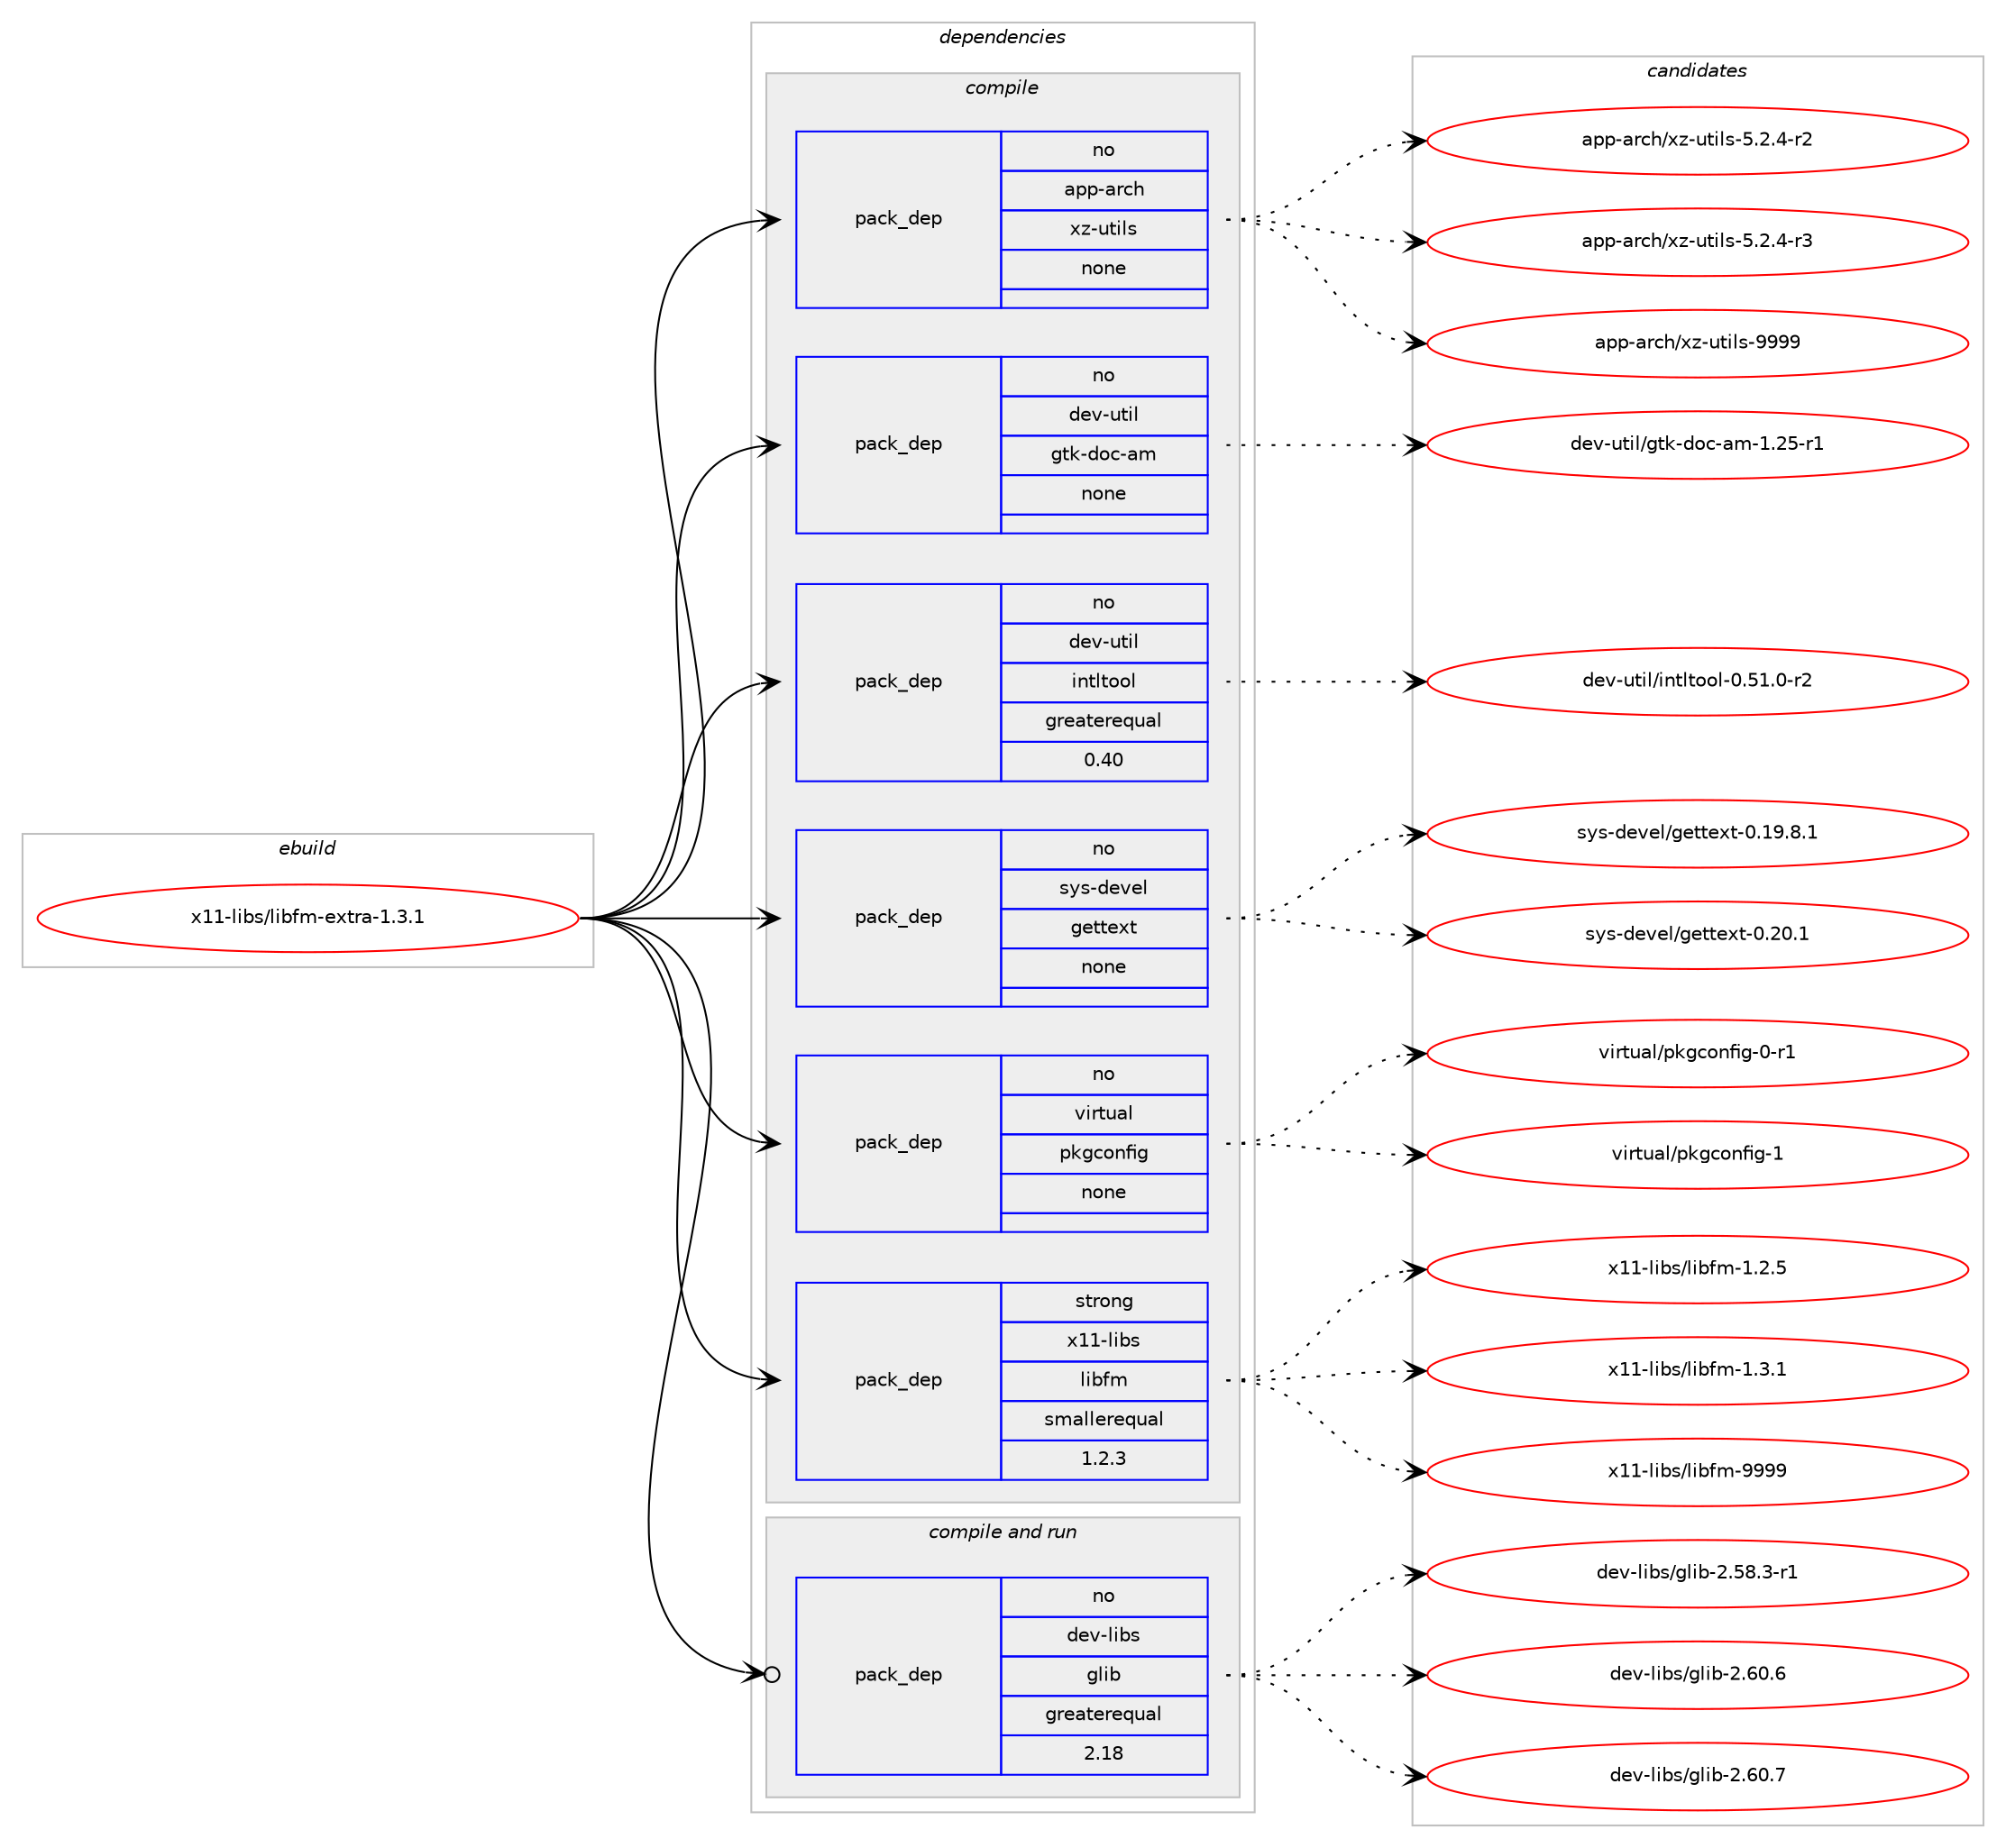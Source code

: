digraph prolog {

# *************
# Graph options
# *************

newrank=true;
concentrate=true;
compound=true;
graph [rankdir=LR,fontname=Helvetica,fontsize=10,ranksep=1.5];#, ranksep=2.5, nodesep=0.2];
edge  [arrowhead=vee];
node  [fontname=Helvetica,fontsize=10];

# **********
# The ebuild
# **********

subgraph cluster_leftcol {
color=gray;
rank=same;
label=<<i>ebuild</i>>;
id [label="x11-libs/libfm-extra-1.3.1", color=red, width=4, href="../x11-libs/libfm-extra-1.3.1.svg"];
}

# ****************
# The dependencies
# ****************

subgraph cluster_midcol {
color=gray;
label=<<i>dependencies</i>>;
subgraph cluster_compile {
fillcolor="#eeeeee";
style=filled;
label=<<i>compile</i>>;
subgraph pack680777 {
dependency916807 [label=<<TABLE BORDER="0" CELLBORDER="1" CELLSPACING="0" CELLPADDING="4" WIDTH="220"><TR><TD ROWSPAN="6" CELLPADDING="30">pack_dep</TD></TR><TR><TD WIDTH="110">no</TD></TR><TR><TD>app-arch</TD></TR><TR><TD>xz-utils</TD></TR><TR><TD>none</TD></TR><TR><TD></TD></TR></TABLE>>, shape=none, color=blue];
}
id:e -> dependency916807:w [weight=20,style="solid",arrowhead="vee"];
subgraph pack680778 {
dependency916808 [label=<<TABLE BORDER="0" CELLBORDER="1" CELLSPACING="0" CELLPADDING="4" WIDTH="220"><TR><TD ROWSPAN="6" CELLPADDING="30">pack_dep</TD></TR><TR><TD WIDTH="110">no</TD></TR><TR><TD>dev-util</TD></TR><TR><TD>gtk-doc-am</TD></TR><TR><TD>none</TD></TR><TR><TD></TD></TR></TABLE>>, shape=none, color=blue];
}
id:e -> dependency916808:w [weight=20,style="solid",arrowhead="vee"];
subgraph pack680779 {
dependency916809 [label=<<TABLE BORDER="0" CELLBORDER="1" CELLSPACING="0" CELLPADDING="4" WIDTH="220"><TR><TD ROWSPAN="6" CELLPADDING="30">pack_dep</TD></TR><TR><TD WIDTH="110">no</TD></TR><TR><TD>dev-util</TD></TR><TR><TD>intltool</TD></TR><TR><TD>greaterequal</TD></TR><TR><TD>0.40</TD></TR></TABLE>>, shape=none, color=blue];
}
id:e -> dependency916809:w [weight=20,style="solid",arrowhead="vee"];
subgraph pack680780 {
dependency916810 [label=<<TABLE BORDER="0" CELLBORDER="1" CELLSPACING="0" CELLPADDING="4" WIDTH="220"><TR><TD ROWSPAN="6" CELLPADDING="30">pack_dep</TD></TR><TR><TD WIDTH="110">no</TD></TR><TR><TD>sys-devel</TD></TR><TR><TD>gettext</TD></TR><TR><TD>none</TD></TR><TR><TD></TD></TR></TABLE>>, shape=none, color=blue];
}
id:e -> dependency916810:w [weight=20,style="solid",arrowhead="vee"];
subgraph pack680781 {
dependency916811 [label=<<TABLE BORDER="0" CELLBORDER="1" CELLSPACING="0" CELLPADDING="4" WIDTH="220"><TR><TD ROWSPAN="6" CELLPADDING="30">pack_dep</TD></TR><TR><TD WIDTH="110">no</TD></TR><TR><TD>virtual</TD></TR><TR><TD>pkgconfig</TD></TR><TR><TD>none</TD></TR><TR><TD></TD></TR></TABLE>>, shape=none, color=blue];
}
id:e -> dependency916811:w [weight=20,style="solid",arrowhead="vee"];
subgraph pack680782 {
dependency916812 [label=<<TABLE BORDER="0" CELLBORDER="1" CELLSPACING="0" CELLPADDING="4" WIDTH="220"><TR><TD ROWSPAN="6" CELLPADDING="30">pack_dep</TD></TR><TR><TD WIDTH="110">strong</TD></TR><TR><TD>x11-libs</TD></TR><TR><TD>libfm</TD></TR><TR><TD>smallerequal</TD></TR><TR><TD>1.2.3</TD></TR></TABLE>>, shape=none, color=blue];
}
id:e -> dependency916812:w [weight=20,style="solid",arrowhead="vee"];
}
subgraph cluster_compileandrun {
fillcolor="#eeeeee";
style=filled;
label=<<i>compile and run</i>>;
subgraph pack680783 {
dependency916813 [label=<<TABLE BORDER="0" CELLBORDER="1" CELLSPACING="0" CELLPADDING="4" WIDTH="220"><TR><TD ROWSPAN="6" CELLPADDING="30">pack_dep</TD></TR><TR><TD WIDTH="110">no</TD></TR><TR><TD>dev-libs</TD></TR><TR><TD>glib</TD></TR><TR><TD>greaterequal</TD></TR><TR><TD>2.18</TD></TR></TABLE>>, shape=none, color=blue];
}
id:e -> dependency916813:w [weight=20,style="solid",arrowhead="odotvee"];
}
subgraph cluster_run {
fillcolor="#eeeeee";
style=filled;
label=<<i>run</i>>;
}
}

# **************
# The candidates
# **************

subgraph cluster_choices {
rank=same;
color=gray;
label=<<i>candidates</i>>;

subgraph choice680777 {
color=black;
nodesep=1;
choice9711211245971149910447120122451171161051081154553465046524511450 [label="app-arch/xz-utils-5.2.4-r2", color=red, width=4,href="../app-arch/xz-utils-5.2.4-r2.svg"];
choice9711211245971149910447120122451171161051081154553465046524511451 [label="app-arch/xz-utils-5.2.4-r3", color=red, width=4,href="../app-arch/xz-utils-5.2.4-r3.svg"];
choice9711211245971149910447120122451171161051081154557575757 [label="app-arch/xz-utils-9999", color=red, width=4,href="../app-arch/xz-utils-9999.svg"];
dependency916807:e -> choice9711211245971149910447120122451171161051081154553465046524511450:w [style=dotted,weight="100"];
dependency916807:e -> choice9711211245971149910447120122451171161051081154553465046524511451:w [style=dotted,weight="100"];
dependency916807:e -> choice9711211245971149910447120122451171161051081154557575757:w [style=dotted,weight="100"];
}
subgraph choice680778 {
color=black;
nodesep=1;
choice10010111845117116105108471031161074510011199459710945494650534511449 [label="dev-util/gtk-doc-am-1.25-r1", color=red, width=4,href="../dev-util/gtk-doc-am-1.25-r1.svg"];
dependency916808:e -> choice10010111845117116105108471031161074510011199459710945494650534511449:w [style=dotted,weight="100"];
}
subgraph choice680779 {
color=black;
nodesep=1;
choice1001011184511711610510847105110116108116111111108454846534946484511450 [label="dev-util/intltool-0.51.0-r2", color=red, width=4,href="../dev-util/intltool-0.51.0-r2.svg"];
dependency916809:e -> choice1001011184511711610510847105110116108116111111108454846534946484511450:w [style=dotted,weight="100"];
}
subgraph choice680780 {
color=black;
nodesep=1;
choice1151211154510010111810110847103101116116101120116454846495746564649 [label="sys-devel/gettext-0.19.8.1", color=red, width=4,href="../sys-devel/gettext-0.19.8.1.svg"];
choice115121115451001011181011084710310111611610112011645484650484649 [label="sys-devel/gettext-0.20.1", color=red, width=4,href="../sys-devel/gettext-0.20.1.svg"];
dependency916810:e -> choice1151211154510010111810110847103101116116101120116454846495746564649:w [style=dotted,weight="100"];
dependency916810:e -> choice115121115451001011181011084710310111611610112011645484650484649:w [style=dotted,weight="100"];
}
subgraph choice680781 {
color=black;
nodesep=1;
choice11810511411611797108471121071039911111010210510345484511449 [label="virtual/pkgconfig-0-r1", color=red, width=4,href="../virtual/pkgconfig-0-r1.svg"];
choice1181051141161179710847112107103991111101021051034549 [label="virtual/pkgconfig-1", color=red, width=4,href="../virtual/pkgconfig-1.svg"];
dependency916811:e -> choice11810511411611797108471121071039911111010210510345484511449:w [style=dotted,weight="100"];
dependency916811:e -> choice1181051141161179710847112107103991111101021051034549:w [style=dotted,weight="100"];
}
subgraph choice680782 {
color=black;
nodesep=1;
choice120494945108105981154710810598102109454946504653 [label="x11-libs/libfm-1.2.5", color=red, width=4,href="../x11-libs/libfm-1.2.5.svg"];
choice120494945108105981154710810598102109454946514649 [label="x11-libs/libfm-1.3.1", color=red, width=4,href="../x11-libs/libfm-1.3.1.svg"];
choice1204949451081059811547108105981021094557575757 [label="x11-libs/libfm-9999", color=red, width=4,href="../x11-libs/libfm-9999.svg"];
dependency916812:e -> choice120494945108105981154710810598102109454946504653:w [style=dotted,weight="100"];
dependency916812:e -> choice120494945108105981154710810598102109454946514649:w [style=dotted,weight="100"];
dependency916812:e -> choice1204949451081059811547108105981021094557575757:w [style=dotted,weight="100"];
}
subgraph choice680783 {
color=black;
nodesep=1;
choice10010111845108105981154710310810598455046535646514511449 [label="dev-libs/glib-2.58.3-r1", color=red, width=4,href="../dev-libs/glib-2.58.3-r1.svg"];
choice1001011184510810598115471031081059845504654484654 [label="dev-libs/glib-2.60.6", color=red, width=4,href="../dev-libs/glib-2.60.6.svg"];
choice1001011184510810598115471031081059845504654484655 [label="dev-libs/glib-2.60.7", color=red, width=4,href="../dev-libs/glib-2.60.7.svg"];
dependency916813:e -> choice10010111845108105981154710310810598455046535646514511449:w [style=dotted,weight="100"];
dependency916813:e -> choice1001011184510810598115471031081059845504654484654:w [style=dotted,weight="100"];
dependency916813:e -> choice1001011184510810598115471031081059845504654484655:w [style=dotted,weight="100"];
}
}

}
